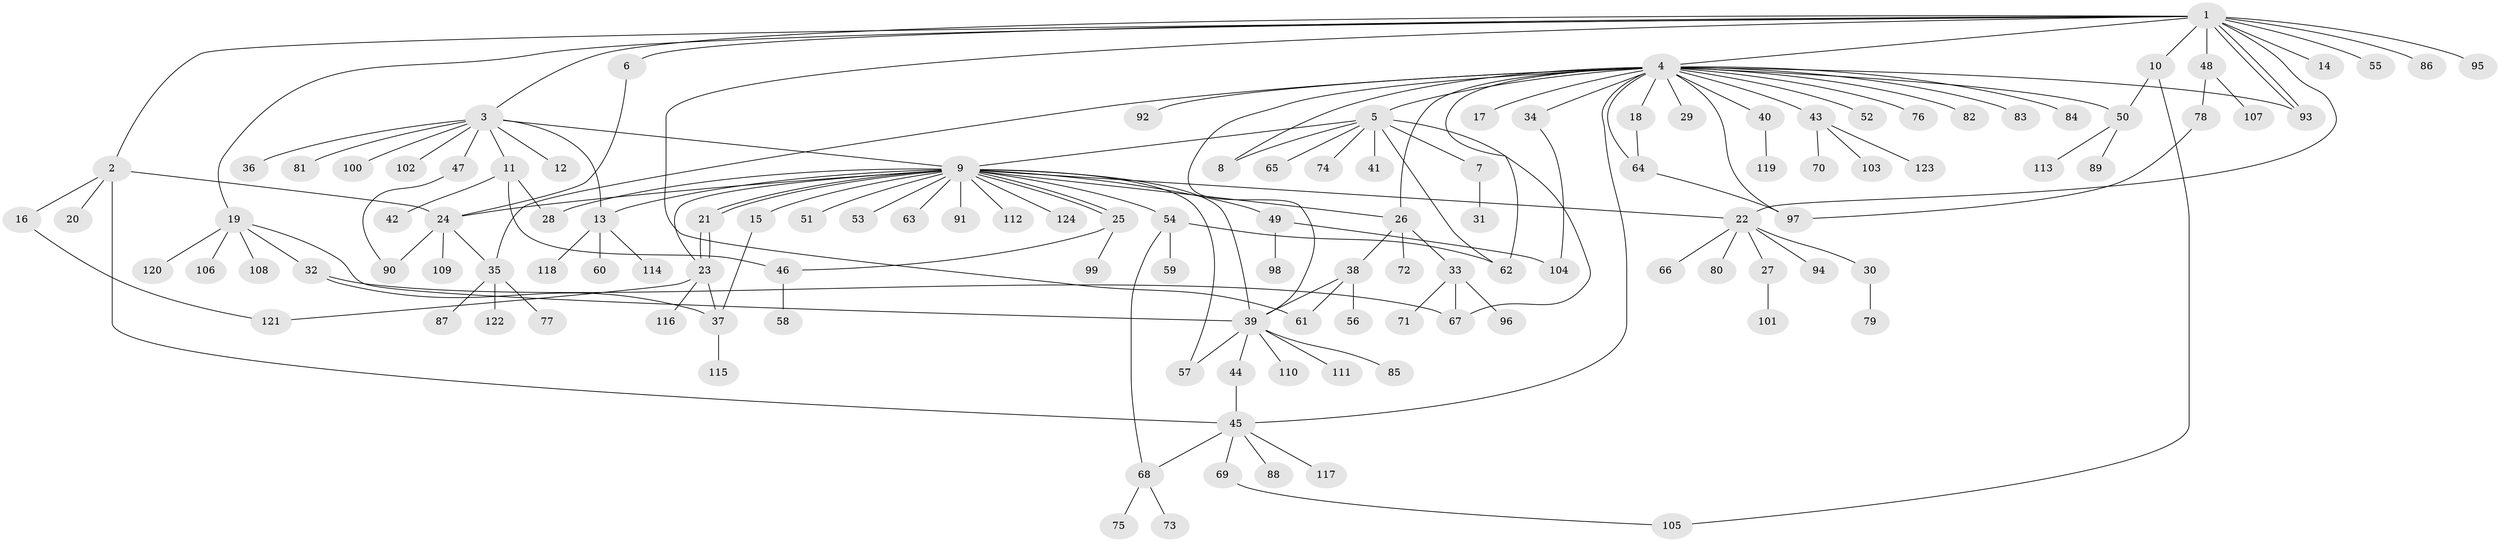 // coarse degree distribution, {15: 0.010309278350515464, 10: 0.010309278350515464, 9: 0.010309278350515464, 25: 0.010309278350515464, 8: 0.020618556701030927, 2: 0.16494845360824742, 22: 0.010309278350515464, 3: 0.1134020618556701, 4: 0.05154639175257732, 1: 0.5360824742268041, 5: 0.05154639175257732, 7: 0.010309278350515464}
// Generated by graph-tools (version 1.1) at 2025/51/02/27/25 19:51:59]
// undirected, 124 vertices, 161 edges
graph export_dot {
graph [start="1"]
  node [color=gray90,style=filled];
  1;
  2;
  3;
  4;
  5;
  6;
  7;
  8;
  9;
  10;
  11;
  12;
  13;
  14;
  15;
  16;
  17;
  18;
  19;
  20;
  21;
  22;
  23;
  24;
  25;
  26;
  27;
  28;
  29;
  30;
  31;
  32;
  33;
  34;
  35;
  36;
  37;
  38;
  39;
  40;
  41;
  42;
  43;
  44;
  45;
  46;
  47;
  48;
  49;
  50;
  51;
  52;
  53;
  54;
  55;
  56;
  57;
  58;
  59;
  60;
  61;
  62;
  63;
  64;
  65;
  66;
  67;
  68;
  69;
  70;
  71;
  72;
  73;
  74;
  75;
  76;
  77;
  78;
  79;
  80;
  81;
  82;
  83;
  84;
  85;
  86;
  87;
  88;
  89;
  90;
  91;
  92;
  93;
  94;
  95;
  96;
  97;
  98;
  99;
  100;
  101;
  102;
  103;
  104;
  105;
  106;
  107;
  108;
  109;
  110;
  111;
  112;
  113;
  114;
  115;
  116;
  117;
  118;
  119;
  120;
  121;
  122;
  123;
  124;
  1 -- 2;
  1 -- 3;
  1 -- 4;
  1 -- 6;
  1 -- 10;
  1 -- 14;
  1 -- 19;
  1 -- 22;
  1 -- 48;
  1 -- 55;
  1 -- 61;
  1 -- 86;
  1 -- 93;
  1 -- 93;
  1 -- 95;
  2 -- 16;
  2 -- 20;
  2 -- 24;
  2 -- 45;
  3 -- 9;
  3 -- 11;
  3 -- 12;
  3 -- 13;
  3 -- 36;
  3 -- 47;
  3 -- 81;
  3 -- 100;
  3 -- 102;
  4 -- 5;
  4 -- 8;
  4 -- 17;
  4 -- 18;
  4 -- 26;
  4 -- 29;
  4 -- 34;
  4 -- 35;
  4 -- 39;
  4 -- 40;
  4 -- 43;
  4 -- 45;
  4 -- 50;
  4 -- 52;
  4 -- 62;
  4 -- 64;
  4 -- 76;
  4 -- 82;
  4 -- 83;
  4 -- 84;
  4 -- 92;
  4 -- 93;
  4 -- 97;
  5 -- 7;
  5 -- 8;
  5 -- 9;
  5 -- 41;
  5 -- 62;
  5 -- 65;
  5 -- 67;
  5 -- 74;
  6 -- 24;
  7 -- 31;
  9 -- 13;
  9 -- 15;
  9 -- 21;
  9 -- 21;
  9 -- 22;
  9 -- 23;
  9 -- 24;
  9 -- 25;
  9 -- 25;
  9 -- 26;
  9 -- 28;
  9 -- 39;
  9 -- 49;
  9 -- 51;
  9 -- 53;
  9 -- 54;
  9 -- 57;
  9 -- 63;
  9 -- 91;
  9 -- 112;
  9 -- 124;
  10 -- 50;
  10 -- 105;
  11 -- 28;
  11 -- 42;
  11 -- 46;
  13 -- 60;
  13 -- 114;
  13 -- 118;
  15 -- 37;
  16 -- 121;
  18 -- 64;
  19 -- 32;
  19 -- 39;
  19 -- 106;
  19 -- 108;
  19 -- 120;
  21 -- 23;
  21 -- 23;
  22 -- 27;
  22 -- 30;
  22 -- 66;
  22 -- 80;
  22 -- 94;
  23 -- 37;
  23 -- 116;
  23 -- 121;
  24 -- 35;
  24 -- 90;
  24 -- 109;
  25 -- 46;
  25 -- 99;
  26 -- 33;
  26 -- 38;
  26 -- 72;
  27 -- 101;
  30 -- 79;
  32 -- 37;
  32 -- 67;
  33 -- 67;
  33 -- 71;
  33 -- 96;
  34 -- 104;
  35 -- 77;
  35 -- 87;
  35 -- 122;
  37 -- 115;
  38 -- 39;
  38 -- 56;
  38 -- 61;
  39 -- 44;
  39 -- 57;
  39 -- 85;
  39 -- 110;
  39 -- 111;
  40 -- 119;
  43 -- 70;
  43 -- 103;
  43 -- 123;
  44 -- 45;
  45 -- 68;
  45 -- 69;
  45 -- 88;
  45 -- 117;
  46 -- 58;
  47 -- 90;
  48 -- 78;
  48 -- 107;
  49 -- 98;
  49 -- 104;
  50 -- 89;
  50 -- 113;
  54 -- 59;
  54 -- 62;
  54 -- 68;
  64 -- 97;
  68 -- 73;
  68 -- 75;
  69 -- 105;
  78 -- 97;
}
